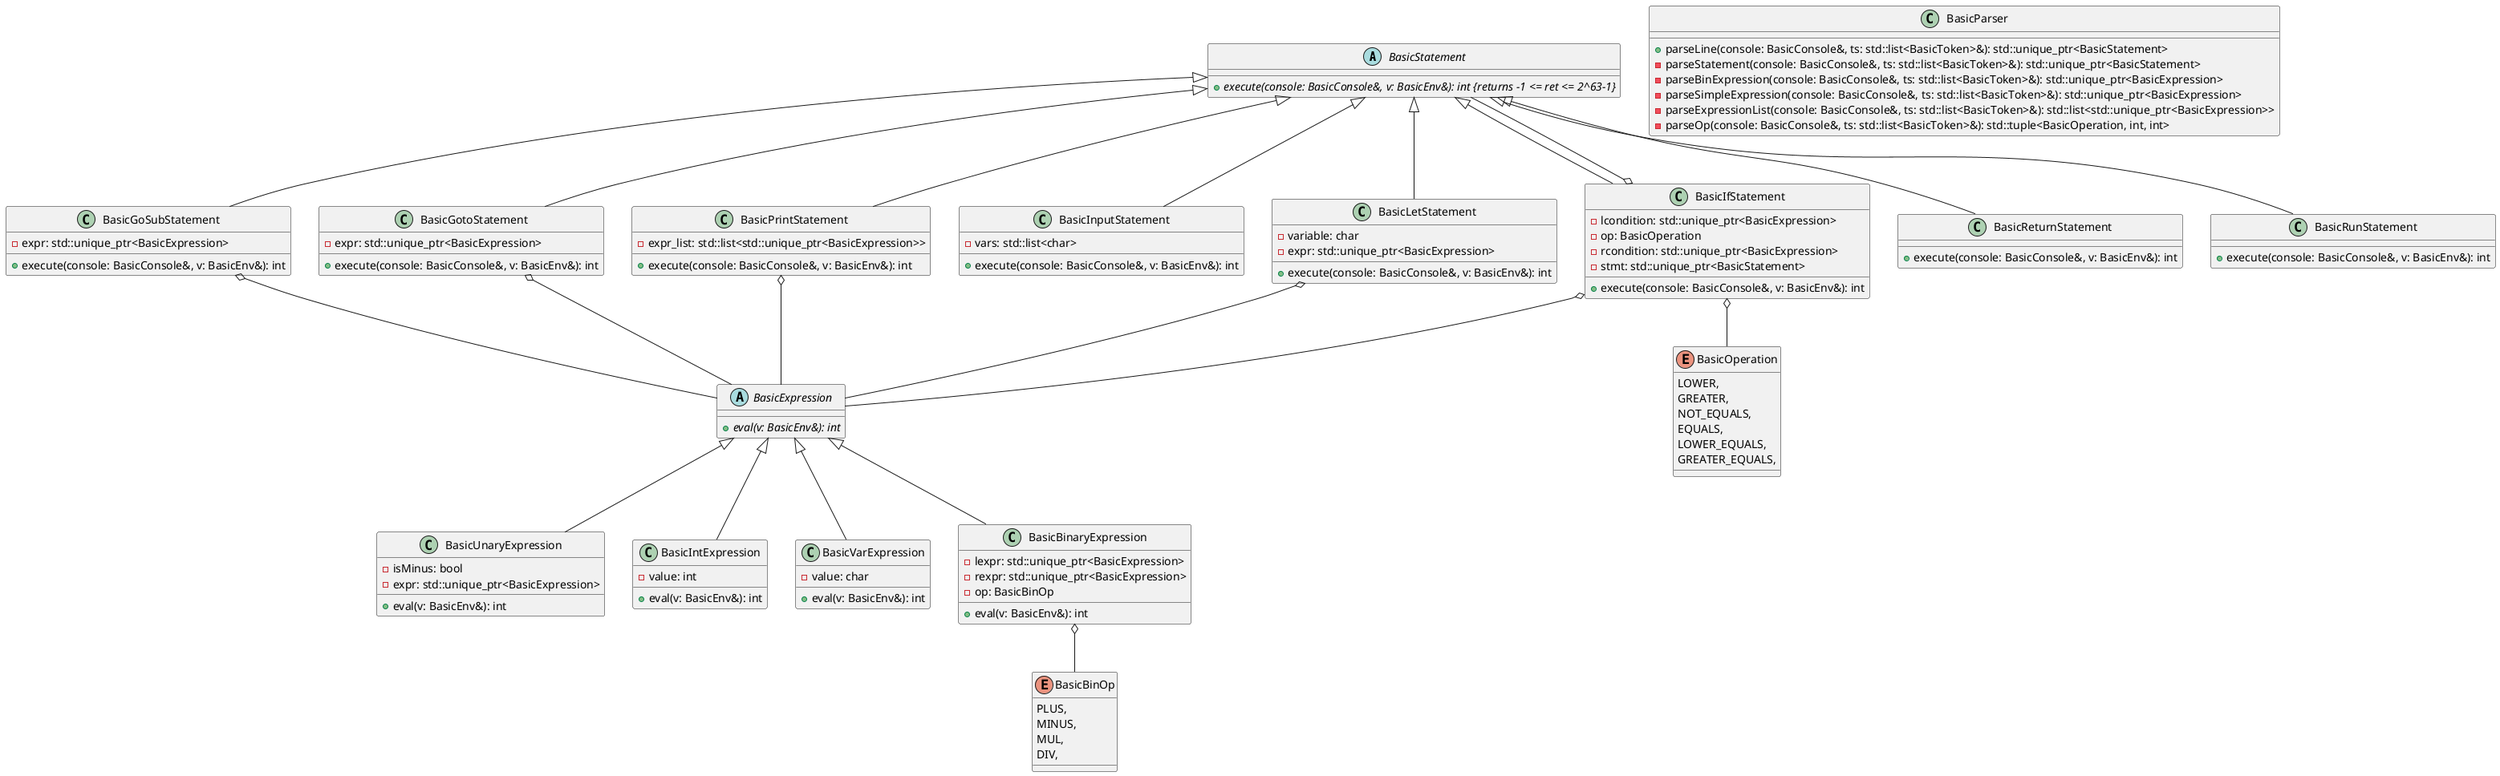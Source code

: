 @startuml Parser classes


abstract class BasicStatement {
    ' -1 = error, 0 = next, else the line to jump to
    + {abstract} execute(console: BasicConsole&, v: BasicEnv&): int {returns -1 <= ret <= 2^63-1}
}

abstract class BasicExpression {
    + {abstract} eval(v: BasicEnv&): int
}

class BasicUnaryExpression extends BasicExpression {
    - isMinus: bool
    - expr: std::unique_ptr<BasicExpression>
    + eval(v: BasicEnv&): int
}

class BasicIntExpression extends BasicExpression {
    - value: int
    + eval(v: BasicEnv&): int
}

class BasicVarExpression extends BasicExpression {
    - value: char
    + eval(v: BasicEnv&): int
}

class BasicBinaryExpression extends BasicExpression {
    - lexpr: std::unique_ptr<BasicExpression>
    - rexpr: std::unique_ptr<BasicExpression>
    - op: BasicBinOp
    + eval(v: BasicEnv&): int
}

enum BasicBinOp {
    PLUS,
    MINUS,
    MUL,
    DIV,
}

BasicBinaryExpression o-- BasicBinOp

class BasicPrintStatement extends BasicStatement {
    - expr_list: std::list<std::unique_ptr<BasicExpression>>
    + execute(console: BasicConsole&, v: BasicEnv&): int
}

class BasicIfStatement extends BasicStatement {
    - lcondition: std::unique_ptr<BasicExpression>
    - op: BasicOperation
    - rcondition: std::unique_ptr<BasicExpression>
    - stmt: std::unique_ptr<BasicStatement>
    + execute(console: BasicConsole&, v: BasicEnv&): int
}

class BasicGotoStatement extends BasicStatement {
    - expr: std::unique_ptr<BasicExpression>
    + execute(console: BasicConsole&, v: BasicEnv&): int
}

class BasicInputStatement extends BasicStatement {
    - vars: std::list<char>
    + execute(console: BasicConsole&, v: BasicEnv&): int
}

class BasicLetStatement extends BasicStatement {
    - variable: char
    - expr: std::unique_ptr<BasicExpression>
    + execute(console: BasicConsole&, v: BasicEnv&): int
}

class BasicGoSubStatement extends BasicStatement {
    - expr: std::unique_ptr<BasicExpression>
    + execute(console: BasicConsole&, v: BasicEnv&): int
}

class BasicReturnStatement extends BasicStatement {
    + execute(console: BasicConsole&, v: BasicEnv&): int
}

class BasicRunStatement extends BasicStatement {
    + execute(console: BasicConsole&, v: BasicEnv&): int
}

enum BasicOperation {
    LOWER,
    GREATER,
    NOT_EQUALS,
    EQUALS,
    LOWER_EQUALS,
    GREATER_EQUALS,
}

class BasicParser {
    + parseLine(console: BasicConsole&, ts: std::list<BasicToken>&): std::unique_ptr<BasicStatement>
    - parseStatement(console: BasicConsole&, ts: std::list<BasicToken>&): std::unique_ptr<BasicStatement>
    - parseBinExpression(console: BasicConsole&, ts: std::list<BasicToken>&): std::unique_ptr<BasicExpression>
    - parseSimpleExpression(console: BasicConsole&, ts: std::list<BasicToken>&): std::unique_ptr<BasicExpression>
    - parseExpressionList(console: BasicConsole&, ts: std::list<BasicToken>&): std::list<std::unique_ptr<BasicExpression>>
    - parseOp(console: BasicConsole&, ts: std::list<BasicToken>&): std::tuple<BasicOperation, int, int>
}

BasicIfStatement o-- BasicExpression
BasicIfStatement o-- BasicStatement
BasicPrintStatement o-- BasicExpression
BasicIfStatement o-- BasicOperation
BasicGotoStatement o-- BasicExpression
BasicLetStatement o-- BasicExpression
BasicGoSubStatement o-- BasicExpression

@enduml
